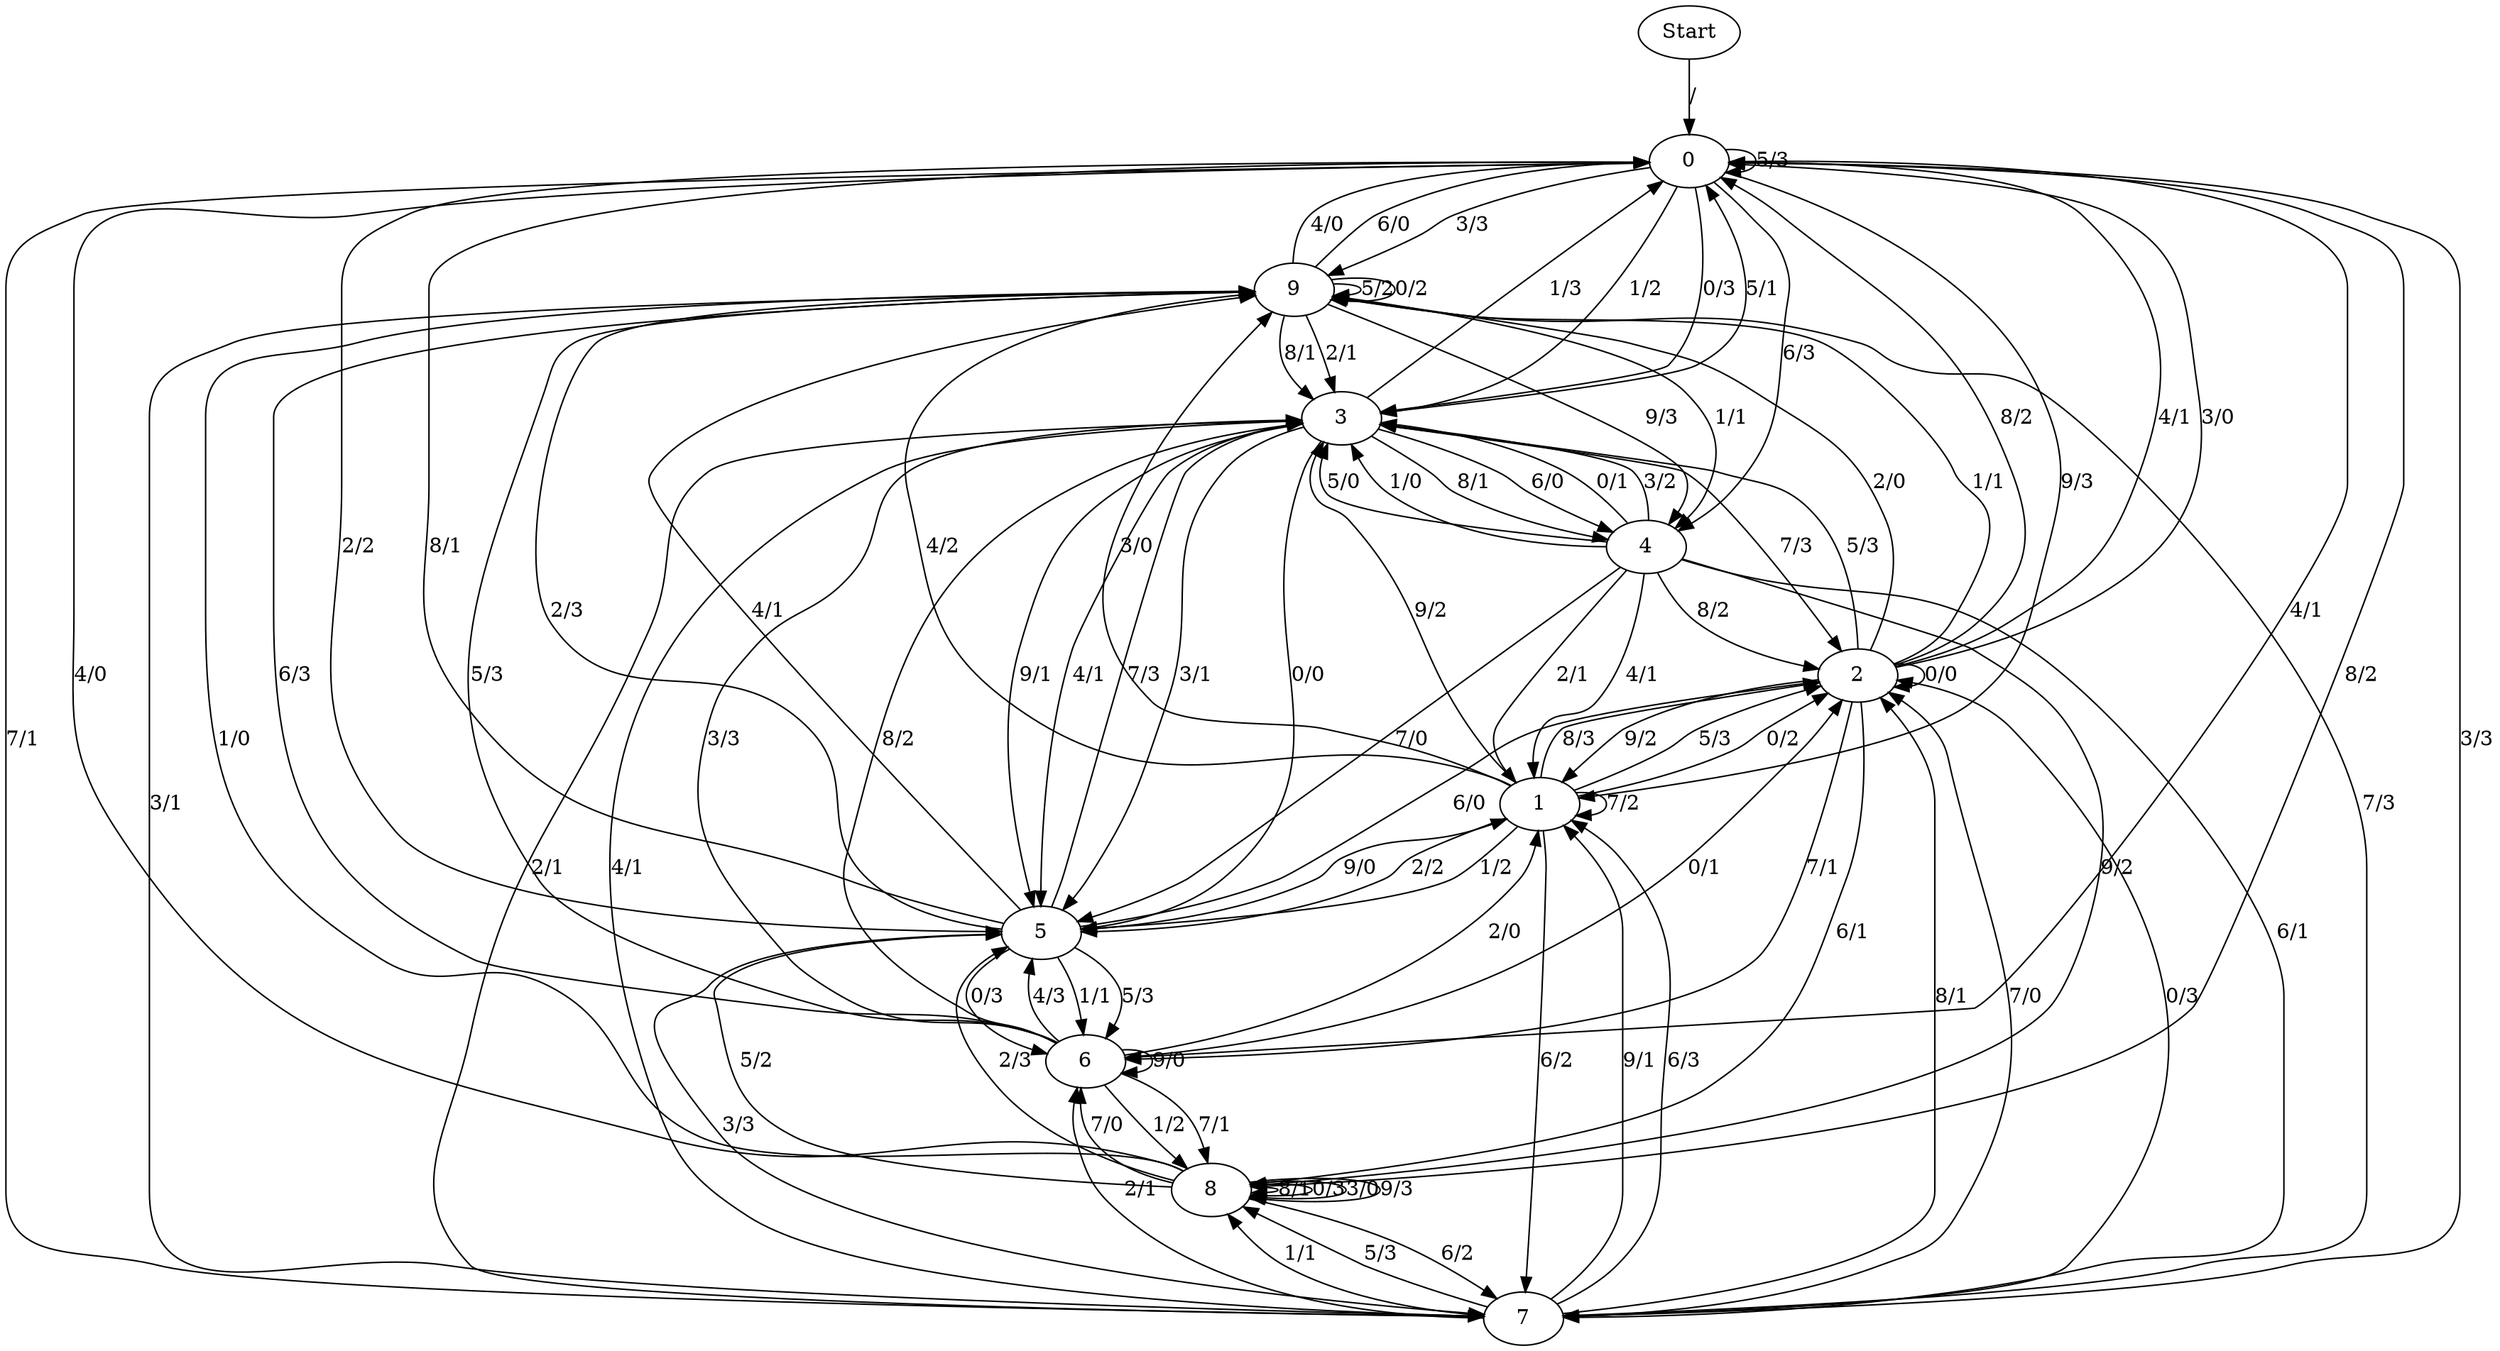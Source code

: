 digraph {
	Start -> 0 [label="/"]
	0 -> 9 [label="3/3"]
	0 -> 4 [label="6/3"]
	0 -> 7 [label="7/1"]
	0 -> 5 [label="2/2"]
	0 -> 0 [label="5/3"]
	0 -> 3 [label="0/3"]
	0 -> 6 [label="4/1"]
	0 -> 8 [label="8/2"]
	0 -> 1 [label="9/3"]
	0 -> 3 [label="1/2"]
	1 -> 7 [label="6/2"]
	1 -> 3 [label="9/2"]
	1 -> 2 [label="5/3"]
	1 -> 1 [label="7/2"]
	1 -> 9 [label="3/0"]
	1 -> 2 [label="0/2"]
	1 -> 9 [label="4/2"]
	1 -> 5 [label="1/2"]
	1 -> 5 [label="2/2"]
	1 -> 2 [label="8/3"]
	5 -> 9 [label="2/3"]
	5 -> 1 [label="9/0"]
	5 -> 2 [label="6/0"]
	5 -> 7 [label="3/3"]
	5 -> 6 [label="1/1"]
	5 -> 6 [label="5/3"]
	5 -> 9 [label="4/1"]
	5 -> 0 [label="8/1"]
	5 -> 3 [label="7/3"]
	5 -> 6 [label="0/3"]
	3 -> 0 [label="5/1"]
	3 -> 4 [label="6/0"]
	3 -> 0 [label="1/3"]
	3 -> 5 [label="4/1"]
	3 -> 5 [label="3/1"]
	3 -> 4 [label="8/1"]
	3 -> 5 [label="0/0"]
	3 -> 7 [label="2/1"]
	3 -> 5 [label="9/1"]
	3 -> 2 [label="7/3"]
	4 -> 7 [label="6/1"]
	4 -> 5 [label="7/0"]
	4 -> 3 [label="0/1"]
	4 -> 3 [label="3/2"]
	4 -> 3 [label="5/0"]
	4 -> 8 [label="9/2"]
	4 -> 3 [label="1/0"]
	4 -> 2 [label="8/2"]
	4 -> 1 [label="2/1"]
	4 -> 1 [label="4/1"]
	7 -> 0 [label="3/3"]
	7 -> 8 [label="1/1"]
	7 -> 3 [label="4/1"]
	7 -> 2 [label="0/3"]
	7 -> 8 [label="5/3"]
	7 -> 2 [label="8/1"]
	7 -> 6 [label="2/1"]
	7 -> 1 [label="9/1"]
	7 -> 1 [label="6/3"]
	7 -> 2 [label="7/0"]
	2 -> 1 [label="9/2"]
	2 -> 2 [label="0/0"]
	2 -> 9 [label="1/1"]
	2 -> 6 [label="7/1"]
	2 -> 0 [label="8/2"]
	2 -> 8 [label="6/1"]
	2 -> 0 [label="4/1"]
	2 -> 9 [label="2/0"]
	2 -> 0 [label="3/0"]
	2 -> 3 [label="5/3"]
	6 -> 5 [label="4/3"]
	6 -> 6 [label="9/0"]
	6 -> 8 [label="1/2"]
	6 -> 1 [label="2/0"]
	6 -> 8 [label="7/1"]
	6 -> 2 [label="0/1"]
	6 -> 3 [label="3/3"]
	6 -> 9 [label="6/3"]
	6 -> 3 [label="8/2"]
	6 -> 9 [label="5/3"]
	8 -> 5 [label="5/2"]
	8 -> 8 [label="8/1"]
	8 -> 5 [label="2/3"]
	8 -> 0 [label="4/0"]
	8 -> 8 [label="0/3"]
	8 -> 8 [label="3/0"]
	8 -> 6 [label="7/0"]
	8 -> 9 [label="1/0"]
	8 -> 8 [label="9/3"]
	8 -> 7 [label="6/2"]
	9 -> 4 [label="9/3"]
	9 -> 0 [label="4/0"]
	9 -> 7 [label="7/3"]
	9 -> 7 [label="3/1"]
	9 -> 9 [label="5/2"]
	9 -> 9 [label="0/2"]
	9 -> 0 [label="6/0"]
	9 -> 3 [label="8/1"]
	9 -> 3 [label="2/1"]
	9 -> 4 [label="1/1"]
}